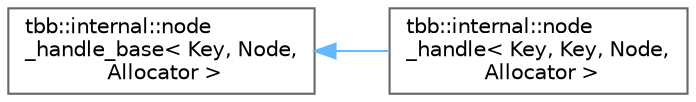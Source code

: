 digraph "类继承关系图"
{
 // LATEX_PDF_SIZE
  bgcolor="transparent";
  edge [fontname=Helvetica,fontsize=10,labelfontname=Helvetica,labelfontsize=10];
  node [fontname=Helvetica,fontsize=10,shape=box,height=0.2,width=0.4];
  rankdir="LR";
  Node0 [id="Node000000",label="tbb::internal::node\l_handle_base\< Key, Node,\l Allocator \>",height=0.2,width=0.4,color="grey40", fillcolor="white", style="filled",URL="$classtbb_1_1internal_1_1node__handle__base.html",tooltip=" "];
  Node0 -> Node1 [id="edge7116_Node000000_Node000001",dir="back",color="steelblue1",style="solid",tooltip=" "];
  Node1 [id="Node000001",label="tbb::internal::node\l_handle\< Key, Key, Node,\l Allocator \>",height=0.2,width=0.4,color="grey40", fillcolor="white", style="filled",URL="$classtbb_1_1internal_1_1node__handle_3_01_key_00_01_key_00_01_node_00_01_allocator_01_4.html",tooltip=" "];
}
